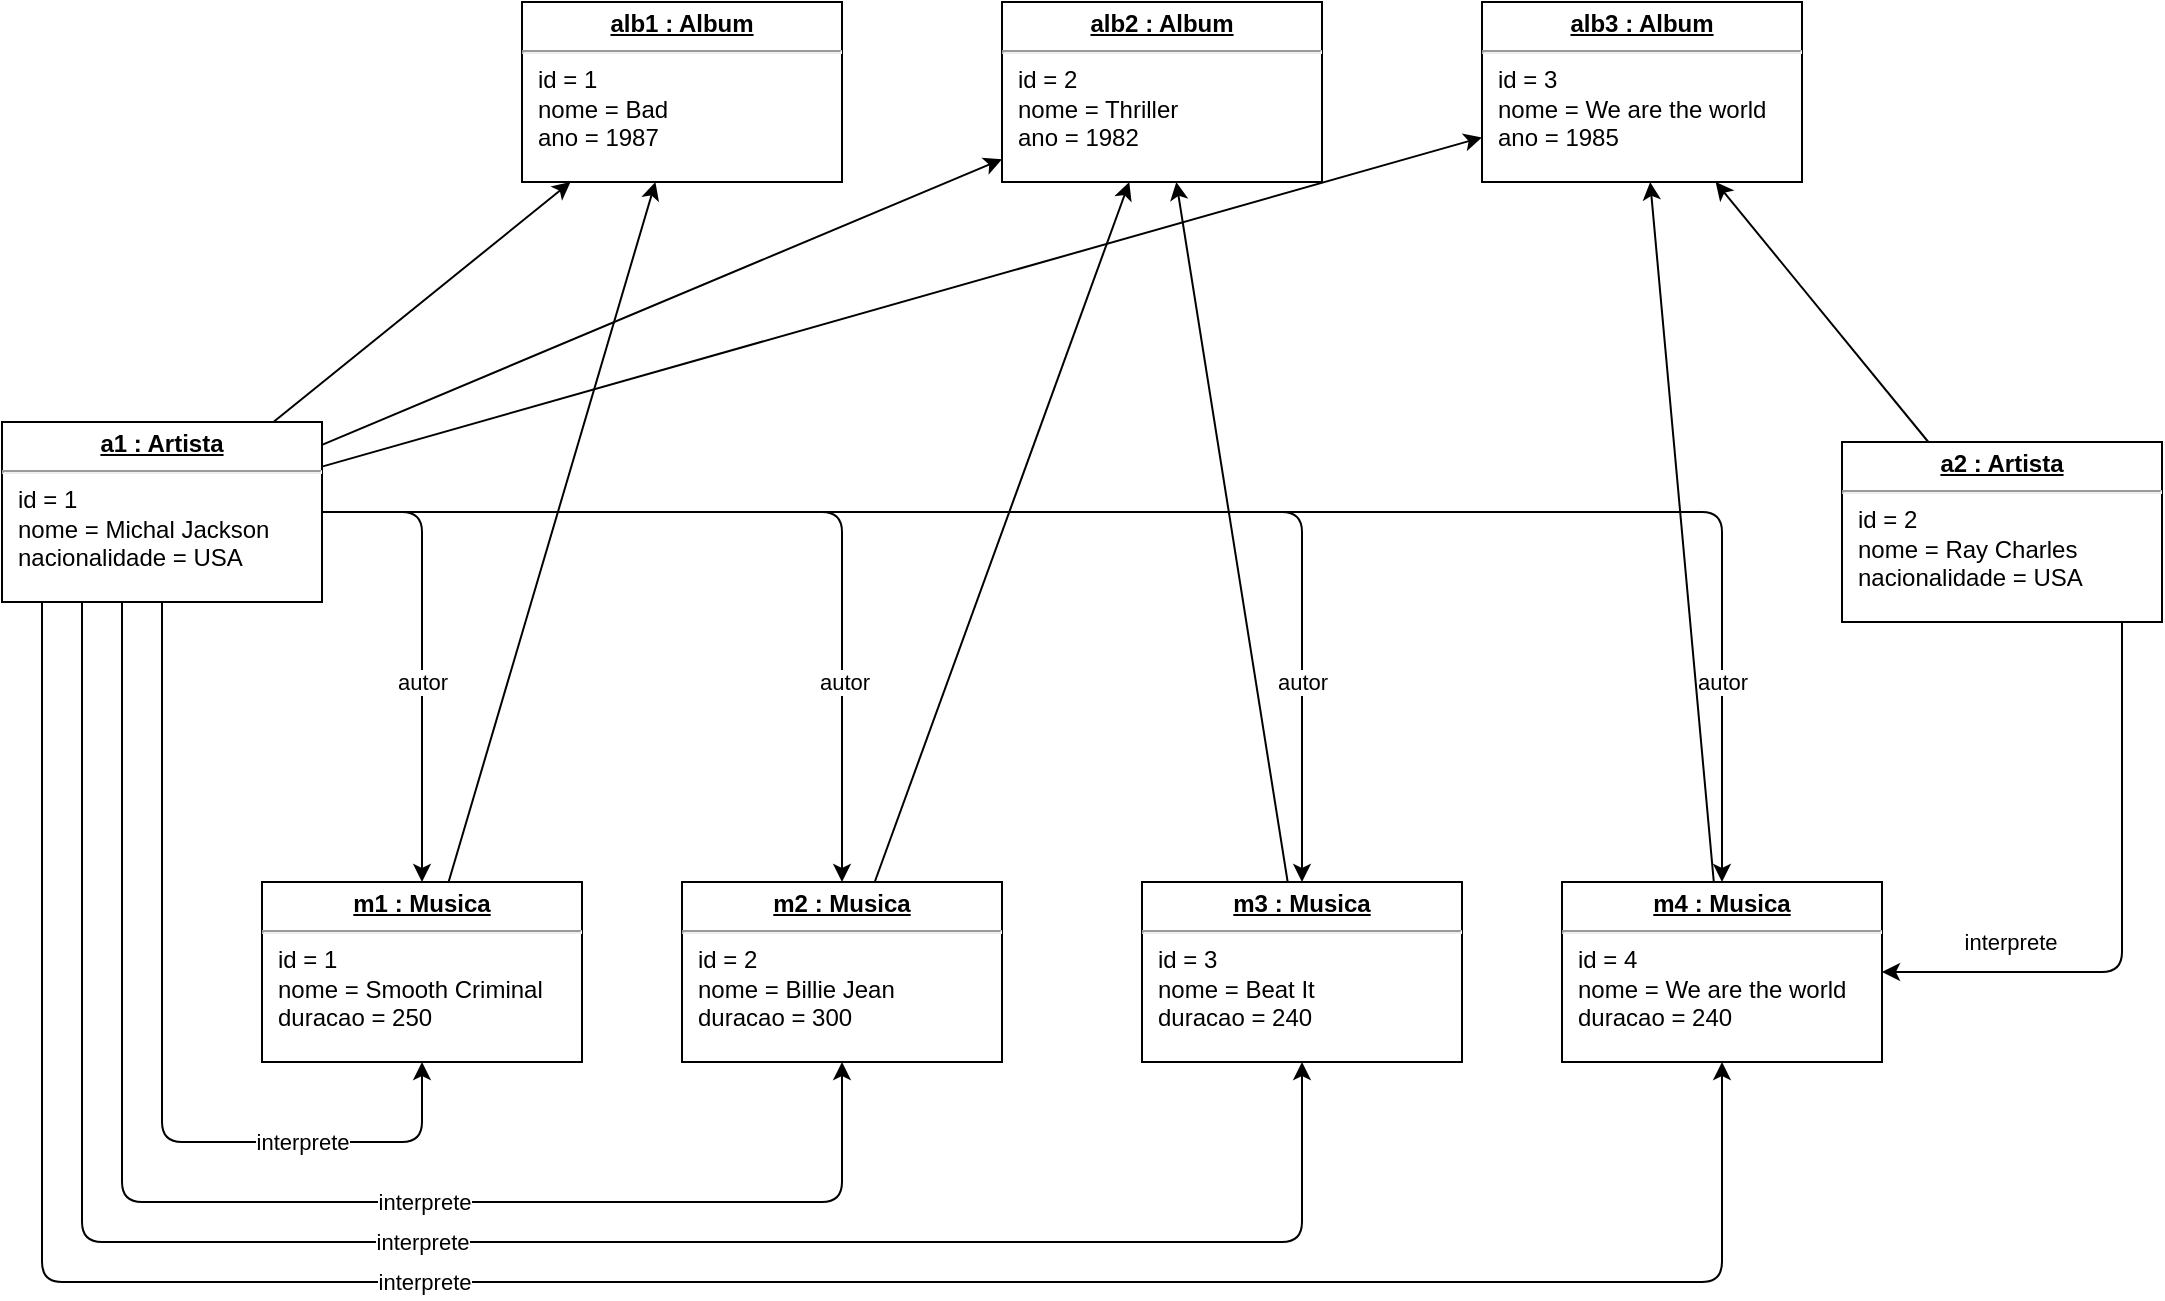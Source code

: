 <mxfile>
    <diagram id="cJoVukXTIEM5z0hRtVmq" name="Page-1">
        <mxGraphModel dx="2289" dy="667" grid="1" gridSize="10" guides="1" tooltips="1" connect="1" arrows="1" fold="1" page="1" pageScale="1" pageWidth="1100" pageHeight="850" math="0" shadow="0">
            <root>
                <mxCell id="0"/>
                <mxCell id="1" parent="0"/>
                <mxCell id="54" style="edgeStyle=none;html=1;" parent="1" source="43" target="46" edge="1">
                    <mxGeometry relative="1" as="geometry"/>
                </mxCell>
                <mxCell id="55" style="edgeStyle=none;html=1;" parent="1" source="43" target="47" edge="1">
                    <mxGeometry relative="1" as="geometry"/>
                </mxCell>
                <mxCell id="56" style="edgeStyle=none;html=1;" parent="1" source="43" target="49" edge="1">
                    <mxGeometry relative="1" as="geometry"/>
                </mxCell>
                <mxCell id="62" style="edgeStyle=orthogonalEdgeStyle;html=1;" parent="1" source="43" target="53" edge="1">
                    <mxGeometry relative="1" as="geometry"/>
                </mxCell>
                <mxCell id="69" value="autor" style="edgeLabel;html=1;align=center;verticalAlign=middle;resizable=0;points=[];" parent="62" vertex="1" connectable="0">
                    <mxGeometry x="-0.291" y="-1" relative="1" as="geometry">
                        <mxPoint x="386" y="84" as="offset"/>
                    </mxGeometry>
                </mxCell>
                <mxCell id="63" style="edgeStyle=orthogonalEdgeStyle;html=1;" parent="1" source="43" target="52" edge="1">
                    <mxGeometry relative="1" as="geometry">
                        <Array as="points">
                            <mxPoint x="-450" y="285"/>
                        </Array>
                    </mxGeometry>
                </mxCell>
                <mxCell id="68" value="autor" style="edgeLabel;html=1;align=center;verticalAlign=middle;resizable=0;points=[];" parent="63" vertex="1" connectable="0">
                    <mxGeometry x="-0.192" y="3" relative="1" as="geometry">
                        <mxPoint x="217" y="88" as="offset"/>
                    </mxGeometry>
                </mxCell>
                <mxCell id="64" style="edgeStyle=orthogonalEdgeStyle;html=1;" parent="1" source="43" target="51" edge="1">
                    <mxGeometry relative="1" as="geometry"/>
                </mxCell>
                <mxCell id="67" value="autor" style="edgeLabel;html=1;align=center;verticalAlign=middle;resizable=0;points=[];" parent="64" vertex="1" connectable="0">
                    <mxGeometry x="-0.408" y="3" relative="1" as="geometry">
                        <mxPoint x="129" y="88" as="offset"/>
                    </mxGeometry>
                </mxCell>
                <mxCell id="65" style="edgeStyle=orthogonalEdgeStyle;html=1;" parent="1" source="43" target="50" edge="1">
                    <mxGeometry relative="1" as="geometry">
                        <Array as="points">
                            <mxPoint x="-890" y="285"/>
                        </Array>
                    </mxGeometry>
                </mxCell>
                <mxCell id="66" value="autor" style="edgeLabel;html=1;align=center;verticalAlign=middle;resizable=0;points=[];" parent="65" vertex="1" connectable="0">
                    <mxGeometry x="-0.314" y="1" relative="1" as="geometry">
                        <mxPoint x="-1" y="54" as="offset"/>
                    </mxGeometry>
                </mxCell>
                <mxCell id="70" style="edgeStyle=orthogonalEdgeStyle;html=1;elbow=vertical;" parent="1" source="43" target="50" edge="1">
                    <mxGeometry relative="1" as="geometry">
                        <mxPoint x="-1020" y="500" as="targetPoint"/>
                        <Array as="points">
                            <mxPoint x="-1020" y="600"/>
                            <mxPoint x="-890" y="600"/>
                        </Array>
                    </mxGeometry>
                </mxCell>
                <mxCell id="71" value="interprete" style="edgeLabel;html=1;align=center;verticalAlign=middle;resizable=0;points=[];" parent="70" vertex="1" connectable="0">
                    <mxGeometry x="0.059" relative="1" as="geometry">
                        <mxPoint x="70" y="37" as="offset"/>
                    </mxGeometry>
                </mxCell>
                <mxCell id="72" style="edgeStyle=orthogonalEdgeStyle;html=1;elbow=vertical;" parent="1" source="43" target="51" edge="1">
                    <mxGeometry relative="1" as="geometry">
                        <Array as="points">
                            <mxPoint x="-1040" y="630"/>
                            <mxPoint x="-680" y="630"/>
                        </Array>
                    </mxGeometry>
                </mxCell>
                <mxCell id="74" value="interprete" style="edgeLabel;html=1;align=center;verticalAlign=middle;resizable=0;points=[];" parent="72" vertex="1" connectable="0">
                    <mxGeometry x="0.237" y="4" relative="1" as="geometry">
                        <mxPoint x="-1" y="4" as="offset"/>
                    </mxGeometry>
                </mxCell>
                <mxCell id="75" style="edgeStyle=orthogonalEdgeStyle;html=1;elbow=vertical;" parent="1" source="43" target="52" edge="1">
                    <mxGeometry relative="1" as="geometry">
                        <Array as="points">
                            <mxPoint x="-1060" y="650"/>
                            <mxPoint x="-450" y="650"/>
                        </Array>
                    </mxGeometry>
                </mxCell>
                <mxCell id="76" value="interprete" style="edgeLabel;html=1;align=center;verticalAlign=middle;resizable=0;points=[];" parent="75" vertex="1" connectable="0">
                    <mxGeometry x="-0.038" y="-3" relative="1" as="geometry">
                        <mxPoint x="-1" y="-3" as="offset"/>
                    </mxGeometry>
                </mxCell>
                <mxCell id="77" style="edgeStyle=orthogonalEdgeStyle;html=1;elbow=vertical;" parent="1" source="43" target="53" edge="1">
                    <mxGeometry relative="1" as="geometry">
                        <Array as="points">
                            <mxPoint x="-1080" y="670"/>
                            <mxPoint x="-240" y="670"/>
                        </Array>
                    </mxGeometry>
                </mxCell>
                <mxCell id="78" value="interprete" style="edgeLabel;html=1;align=center;verticalAlign=middle;resizable=0;points=[];" parent="77" vertex="1" connectable="0">
                    <mxGeometry x="-0.113" y="-2" relative="1" as="geometry">
                        <mxPoint x="-41" y="-2" as="offset"/>
                    </mxGeometry>
                </mxCell>
                <mxCell id="43" value="&lt;p style=&quot;margin:0px;margin-top:4px;text-align:center;text-decoration:underline;&quot;&gt;&lt;b&gt;a1 : Artista&lt;/b&gt;&lt;/p&gt;&lt;hr&gt;&lt;p style=&quot;margin:0px;margin-left:8px;&quot;&gt;id = 1&lt;br&gt;nome = Michal Jackson&lt;br&gt;nacionalidade = USA&lt;/p&gt;" style="verticalAlign=top;align=left;overflow=fill;fontSize=12;fontFamily=Helvetica;html=1;" parent="1" vertex="1">
                    <mxGeometry x="-1100" y="240" width="160" height="90" as="geometry"/>
                </mxCell>
                <mxCell id="57" style="edgeStyle=none;html=1;" parent="1" source="44" target="49" edge="1">
                    <mxGeometry relative="1" as="geometry"/>
                </mxCell>
                <mxCell id="79" style="edgeStyle=orthogonalEdgeStyle;html=1;elbow=vertical;" parent="1" source="44" target="53" edge="1">
                    <mxGeometry relative="1" as="geometry">
                        <Array as="points">
                            <mxPoint x="-40" y="515"/>
                        </Array>
                    </mxGeometry>
                </mxCell>
                <mxCell id="80" value="interprete" style="edgeLabel;html=1;align=center;verticalAlign=middle;resizable=0;points=[];" parent="79" vertex="1" connectable="0">
                    <mxGeometry x="-0.139" y="4" relative="1" as="geometry">
                        <mxPoint x="-60" y="33" as="offset"/>
                    </mxGeometry>
                </mxCell>
                <mxCell id="44" value="&lt;p style=&quot;margin:0px;margin-top:4px;text-align:center;text-decoration:underline;&quot;&gt;&lt;b&gt;a2 : Artista&lt;/b&gt;&lt;/p&gt;&lt;hr&gt;&lt;p style=&quot;margin:0px;margin-left:8px;&quot;&gt;id = 2&lt;br&gt;nome = Ray Charles&lt;br&gt;nacionalidade = USA&lt;/p&gt;" style="verticalAlign=top;align=left;overflow=fill;fontSize=12;fontFamily=Helvetica;html=1;" parent="1" vertex="1">
                    <mxGeometry x="-180" y="250" width="160" height="90" as="geometry"/>
                </mxCell>
                <mxCell id="46" value="&lt;p style=&quot;margin:0px;margin-top:4px;text-align:center;text-decoration:underline;&quot;&gt;&lt;b&gt;alb1 : Album&lt;/b&gt;&lt;/p&gt;&lt;hr&gt;&lt;p style=&quot;margin:0px;margin-left:8px;&quot;&gt;id = 1&lt;br&gt;nome = Bad&lt;br&gt;ano = 1987&lt;/p&gt;" style="verticalAlign=top;align=left;overflow=fill;fontSize=12;fontFamily=Helvetica;html=1;" parent="1" vertex="1">
                    <mxGeometry x="-840" y="30" width="160" height="90" as="geometry"/>
                </mxCell>
                <mxCell id="47" value="&lt;p style=&quot;margin:0px;margin-top:4px;text-align:center;text-decoration:underline;&quot;&gt;&lt;b&gt;alb2 : Album&lt;/b&gt;&lt;/p&gt;&lt;hr&gt;&lt;p style=&quot;margin:0px;margin-left:8px;&quot;&gt;id = 2&lt;br&gt;nome = Thriller&lt;br&gt;ano = 1982&lt;/p&gt;" style="verticalAlign=top;align=left;overflow=fill;fontSize=12;fontFamily=Helvetica;html=1;" parent="1" vertex="1">
                    <mxGeometry x="-600" y="30" width="160" height="90" as="geometry"/>
                </mxCell>
                <mxCell id="49" value="&lt;p style=&quot;margin:0px;margin-top:4px;text-align:center;text-decoration:underline;&quot;&gt;&lt;b&gt;alb3 : Album&lt;/b&gt;&lt;/p&gt;&lt;hr&gt;&lt;p style=&quot;margin:0px;margin-left:8px;&quot;&gt;id = 3&lt;br&gt;nome = We are the world&lt;br&gt;ano = 1985&lt;/p&gt;" style="verticalAlign=top;align=left;overflow=fill;fontSize=12;fontFamily=Helvetica;html=1;" parent="1" vertex="1">
                    <mxGeometry x="-360" y="30" width="160" height="90" as="geometry"/>
                </mxCell>
                <mxCell id="58" style="edgeStyle=none;html=1;" parent="1" source="50" target="46" edge="1">
                    <mxGeometry relative="1" as="geometry"/>
                </mxCell>
                <mxCell id="50" value="&lt;p style=&quot;margin:0px;margin-top:4px;text-align:center;text-decoration:underline;&quot;&gt;&lt;b&gt;m1 : Musica&lt;/b&gt;&lt;/p&gt;&lt;hr&gt;&lt;p style=&quot;margin:0px;margin-left:8px;&quot;&gt;id = 1&lt;br&gt;nome = Smooth Criminal&lt;br&gt;duracao = 250&lt;/p&gt;" style="verticalAlign=top;align=left;overflow=fill;fontSize=12;fontFamily=Helvetica;html=1;" parent="1" vertex="1">
                    <mxGeometry x="-970" y="470" width="160" height="90" as="geometry"/>
                </mxCell>
                <mxCell id="59" style="edgeStyle=none;html=1;" parent="1" source="51" target="47" edge="1">
                    <mxGeometry relative="1" as="geometry"/>
                </mxCell>
                <mxCell id="51" value="&lt;p style=&quot;margin:0px;margin-top:4px;text-align:center;text-decoration:underline;&quot;&gt;&lt;b&gt;m2 : Musica&lt;/b&gt;&lt;/p&gt;&lt;hr&gt;&lt;p style=&quot;margin:0px;margin-left:8px;&quot;&gt;id = 2&lt;br&gt;nome = Billie Jean&lt;br&gt;duracao = 300&lt;/p&gt;" style="verticalAlign=top;align=left;overflow=fill;fontSize=12;fontFamily=Helvetica;html=1;" parent="1" vertex="1">
                    <mxGeometry x="-760" y="470" width="160" height="90" as="geometry"/>
                </mxCell>
                <mxCell id="60" style="edgeStyle=none;html=1;" parent="1" source="52" target="47" edge="1">
                    <mxGeometry relative="1" as="geometry"/>
                </mxCell>
                <mxCell id="52" value="&lt;p style=&quot;margin:0px;margin-top:4px;text-align:center;text-decoration:underline;&quot;&gt;&lt;b&gt;m3 : Musica&lt;/b&gt;&lt;/p&gt;&lt;hr&gt;&lt;p style=&quot;margin:0px;margin-left:8px;&quot;&gt;id = 3&lt;br&gt;nome = Beat It&lt;br&gt;duracao = 240&lt;/p&gt;" style="verticalAlign=top;align=left;overflow=fill;fontSize=12;fontFamily=Helvetica;html=1;" parent="1" vertex="1">
                    <mxGeometry x="-530" y="470" width="160" height="90" as="geometry"/>
                </mxCell>
                <mxCell id="61" style="edgeStyle=none;html=1;" parent="1" source="53" target="49" edge="1">
                    <mxGeometry relative="1" as="geometry"/>
                </mxCell>
                <mxCell id="53" value="&lt;p style=&quot;margin:0px;margin-top:4px;text-align:center;text-decoration:underline;&quot;&gt;&lt;b&gt;m4 : Musica&lt;/b&gt;&lt;/p&gt;&lt;hr&gt;&lt;p style=&quot;margin:0px;margin-left:8px;&quot;&gt;id = 4&lt;br&gt;nome = We are the world&lt;br&gt;duracao = 240&lt;/p&gt;" style="verticalAlign=top;align=left;overflow=fill;fontSize=12;fontFamily=Helvetica;html=1;" parent="1" vertex="1">
                    <mxGeometry x="-320" y="470" width="160" height="90" as="geometry"/>
                </mxCell>
            </root>
        </mxGraphModel>
    </diagram>
</mxfile>